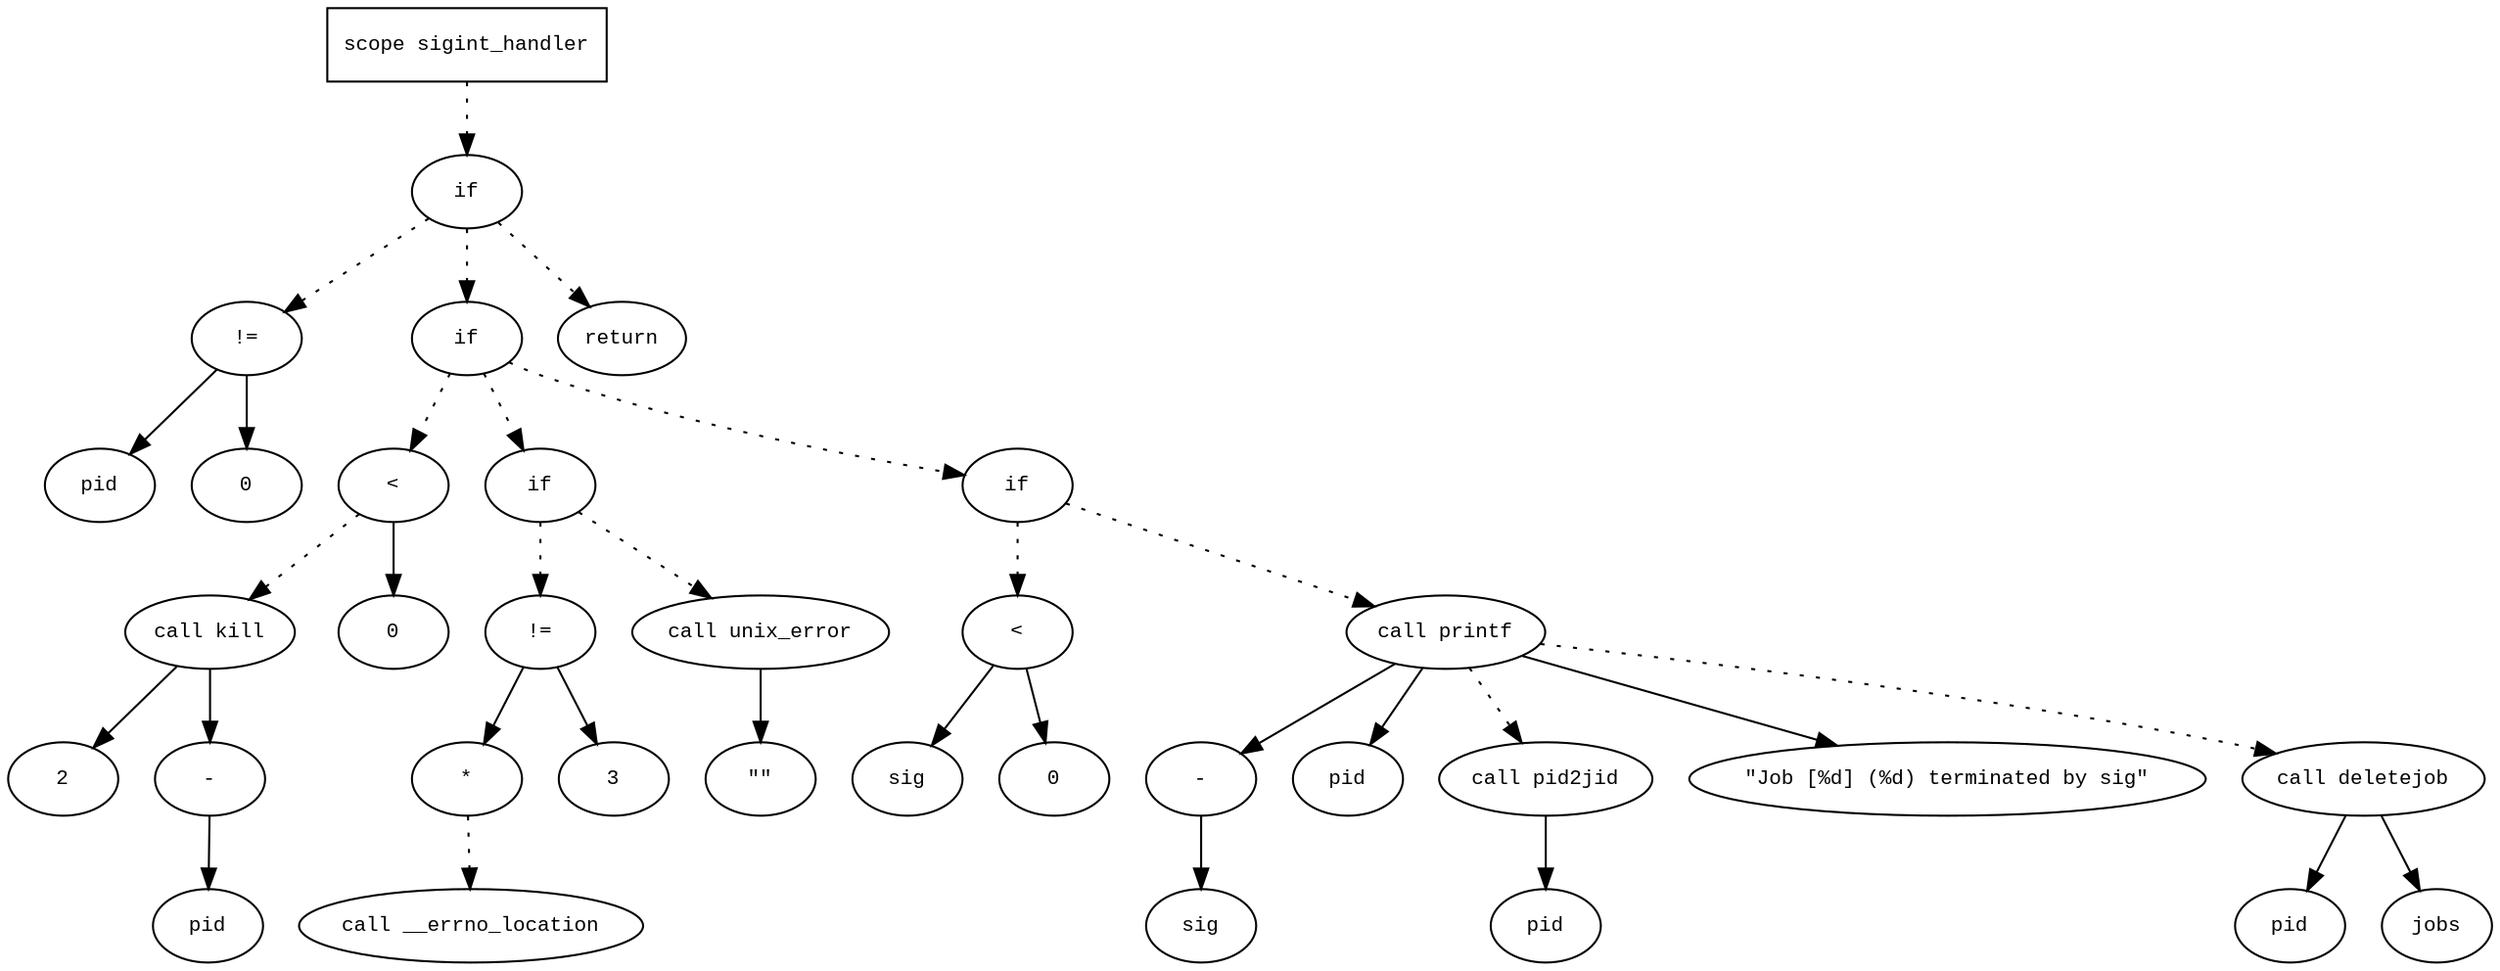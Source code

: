 digraph AST {
  graph [fontname="Times New Roman",fontsize=10];
  node  [fontname="Courier New",fontsize=10];
  edge  [fontname="Times New Roman",fontsize=10];

  node1 [label="scope sigint_handler",shape=box];
  node2 [label="if",shape=ellipse];
  node1 -> node2 [style=dotted];
  node3 [label="!=",shape=ellipse];
  node4 [label="pid",shape=ellipse];
  node3 -> node4;
  node5 [label="0",shape=ellipse];
  node3 -> node5;
  node2 -> node3 [style=dotted];
  node6 [label="if",shape=ellipse];
  node2 -> node6 [style=dotted];
  node7 [label="<",shape=ellipse];
  node8 [label="call kill",shape=ellipse];
  node9 [label="2",shape=ellipse];
  node8 -> node9;
  node10 [label="-",shape=ellipse];
  node11 [label="pid",shape=ellipse];
  node10 -> node11;
  node8 -> node10;
  node7 -> node8 [style=dotted];
  node12 [label="0",shape=ellipse];
  node7 -> node12;
  node6 -> node7 [style=dotted];
  node13 [label="if",shape=ellipse];
  node6 -> node13 [style=dotted];
  node14 [label="!=",shape=ellipse];
  node15 [label="*",shape=ellipse];
  node16 [label="call __errno_location",shape=ellipse];
  node15 -> node16 [style=dotted];
  node14 -> node15;
  node17 [label="3",shape=ellipse];
  node14 -> node17;
  node13 -> node14 [style=dotted];
  node18 [label="call unix_error",shape=ellipse];
  node19 [label="\"\"",shape=ellipse];
  node18 -> node19;
  node13 -> node18 [style=dotted];
  node20 [label="if",shape=ellipse];
  node6 -> node20 [style=dotted];
  node21 [label="<",shape=ellipse];
  node22 [label="sig",shape=ellipse];
  node21 -> node22;
  node23 [label="0",shape=ellipse];
  node21 -> node23;
  node20 -> node21 [style=dotted];
  node24 [label="call printf",shape=ellipse];
  node25 [label="-",shape=ellipse];
  node26 [label="sig",shape=ellipse];
  node25 -> node26;
  node24 -> node25;
  node27 [label="pid",shape=ellipse];
  node24 -> node27;
  node28 [label="call pid2jid",shape=ellipse];
  node29 [label="pid",shape=ellipse];
  node28 -> node29;
  node24 -> node28 [style=dotted];
  node30 [label="\"Job [%d] (%d) terminated by sig\"",shape=ellipse];
  node24 -> node30;
  node20 -> node24 [style=dotted];
  node31 [label="call deletejob",shape=ellipse];
  node32 [label="pid",shape=ellipse];
  node31 -> node32;
  node33 [label="jobs",shape=ellipse];
  node31 -> node33;
  node24 -> node31 [style=dotted];
  node34 [label="return",shape=ellipse];
  node2 -> node34 [style=dotted];
} 